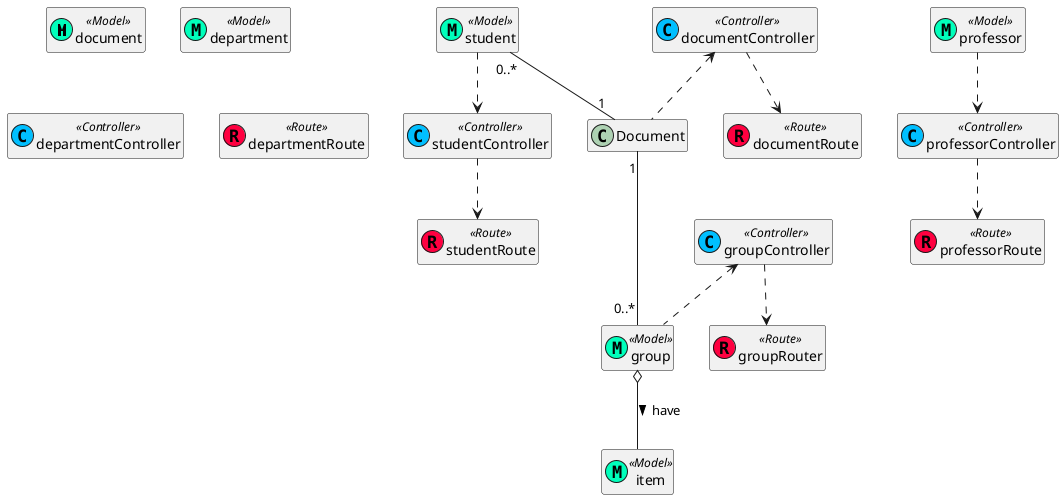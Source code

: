 @startuml

hide members
class document  <<(M, #00ffbb)Model>> {

}
class student <<(M, #00ffbb)Model>> { 

}
class professor <<(M, #00ffbb)Model>> {

}
class group <<(M, #00ffbb)Model>> {

}
class item <<(M, #00ffbb)Model>> {

}
class documentController <<(C, #00bfff)Controller>> {

}
class studentController <<(C, #00bfff)Controller>> {

}
class professorController <<(C, #00bfff)Controller>> {

}
class professorRoute <<(R, #ff0040)Route>> {

}
class studentRoute <<(R, #ff0040)Route>> {

}
class documentRoute  <<(R, #ff0040)Route>> {

}
class groupController <<(C, #00bfff) Controller>> {

}
class groupRouter <<(R, #ff0040)Route>> {

}
class department <<(M, #00ffbb)Model>> {

}
class departmentController <<(C, #00bfff) Controller>> {

}
class departmentRoute <<(R, #ff0040)Route>> {

}
Document "1" --- "0..*" group
group o-- item: have >
documentController <.. Document

student ..> studentController
professor ..> professorController
student "0..*" -- "1" Document

documentController ..> documentRoute
studentController ..> studentRoute
professorController ..> professorRoute
groupController <.. group
groupController ..> groupRouter

@enduml
